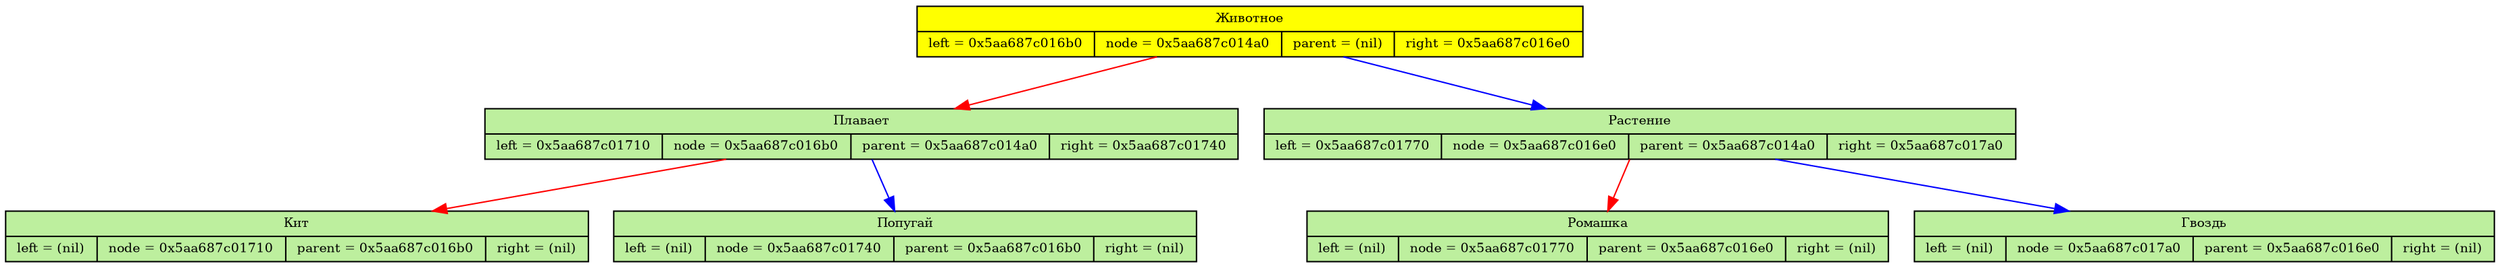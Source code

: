 digraph
{
	node[fontsize=9]

	node_0x5aa687c014a0 [shape=record, label = "{Животное| {left = 0x5aa687c016b0 | node = 0x5aa687c014a0 | parent = (nil) | right = 0x5aa687c016e0}}" style="filled",fillcolor="yellow"]

	node_0x5aa687c016b0 [shape=record, label = "{Плавает| {left = 0x5aa687c01710 | node = 0x5aa687c016b0 | parent = 0x5aa687c014a0 | right = 0x5aa687c01740}}" style="filled",fillcolor="#BDEF9E"]

	edge[color="red",fontsize=12]
	node_0x5aa687c014a0 -> node_0x5aa687c016b0

	node_0x5aa687c01710 [shape=record, label = "{Кит| {left = (nil) | node = 0x5aa687c01710 | parent = 0x5aa687c016b0 | right = (nil)}}" style="filled",fillcolor="#BDEF9E"]

	edge[color="red",fontsize=12]
	node_0x5aa687c016b0 -> node_0x5aa687c01710

	node_0x5aa687c01740 [shape=record, label = "{Попугай| {left = (nil) | node = 0x5aa687c01740 | parent = 0x5aa687c016b0 | right = (nil)}}" style="filled",fillcolor="#BDEF9E"]

	edge[color="blue",fontsize=12]
	node_0x5aa687c016b0 -> node_0x5aa687c01740

	node_0x5aa687c016e0 [shape=record, label = "{Растение| {left = 0x5aa687c01770 | node = 0x5aa687c016e0 | parent = 0x5aa687c014a0 | right = 0x5aa687c017a0}}" style="filled",fillcolor="#BDEF9E"]

	edge[color="blue",fontsize=12]
	node_0x5aa687c014a0 -> node_0x5aa687c016e0

	node_0x5aa687c01770 [shape=record, label = "{Ромашка| {left = (nil) | node = 0x5aa687c01770 | parent = 0x5aa687c016e0 | right = (nil)}}" style="filled",fillcolor="#BDEF9E"]

	edge[color="red",fontsize=12]
	node_0x5aa687c016e0 -> node_0x5aa687c01770

	node_0x5aa687c017a0 [shape=record, label = "{Гвоздь| {left = (nil) | node = 0x5aa687c017a0 | parent = 0x5aa687c016e0 | right = (nil)}}" style="filled",fillcolor="#BDEF9E"]

	edge[color="blue",fontsize=12]
	node_0x5aa687c016e0 -> node_0x5aa687c017a0

	}